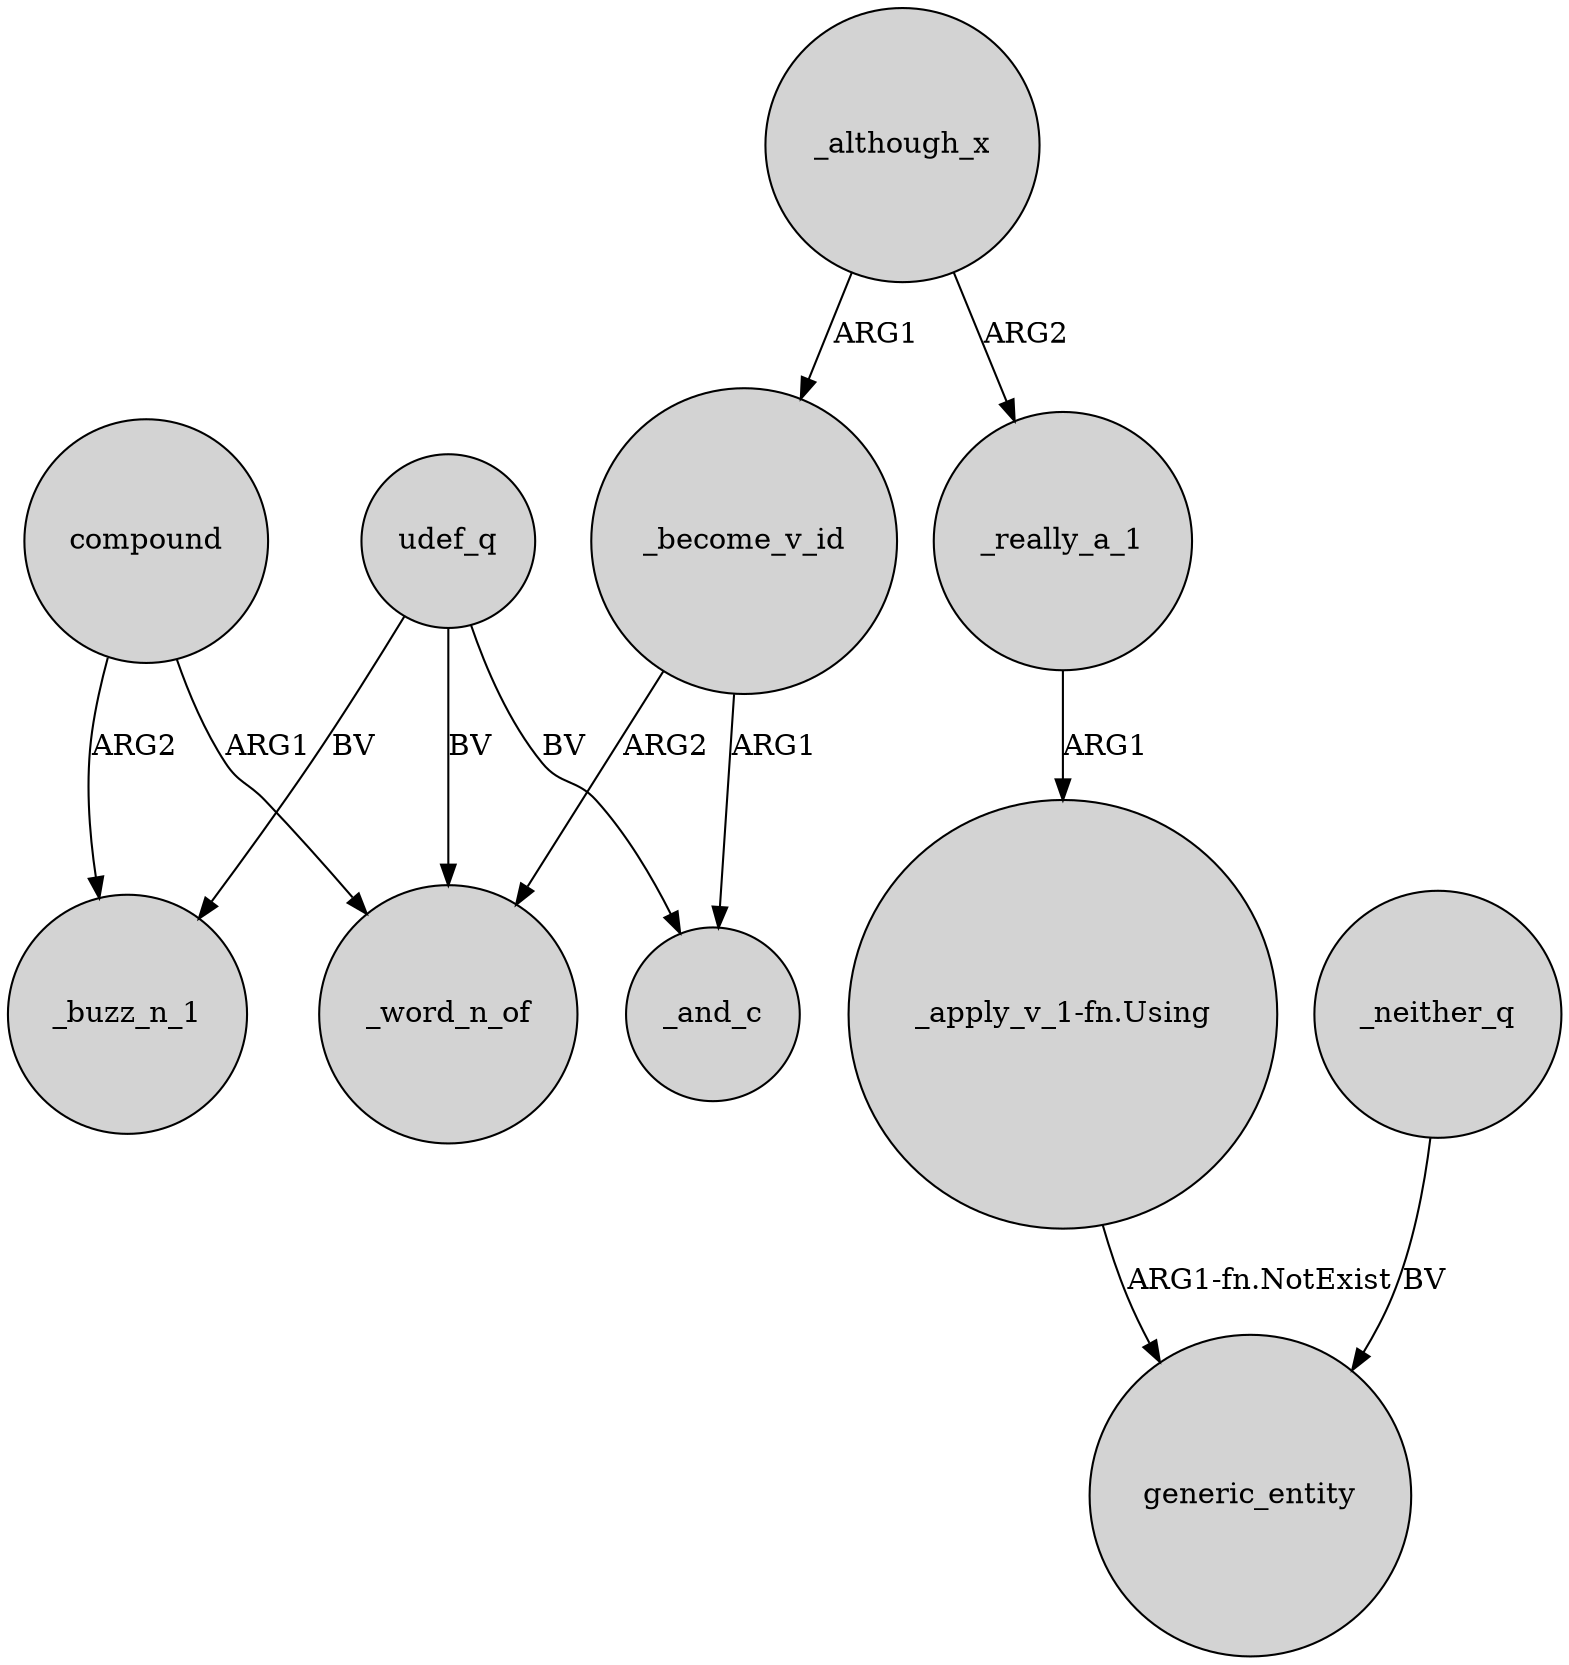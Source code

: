 digraph {
	node [shape=circle style=filled]
	compound -> _word_n_of [label=ARG1]
	udef_q -> _word_n_of [label=BV]
	_although_x -> _become_v_id [label=ARG1]
	_although_x -> _really_a_1 [label=ARG2]
	compound -> _buzz_n_1 [label=ARG2]
	udef_q -> _and_c [label=BV]
	udef_q -> _buzz_n_1 [label=BV]
	_become_v_id -> _and_c [label=ARG1]
	"_apply_v_1-fn.Using" -> generic_entity [label="ARG1-fn.NotExist"]
	_really_a_1 -> "_apply_v_1-fn.Using" [label=ARG1]
	_become_v_id -> _word_n_of [label=ARG2]
	_neither_q -> generic_entity [label=BV]
}
